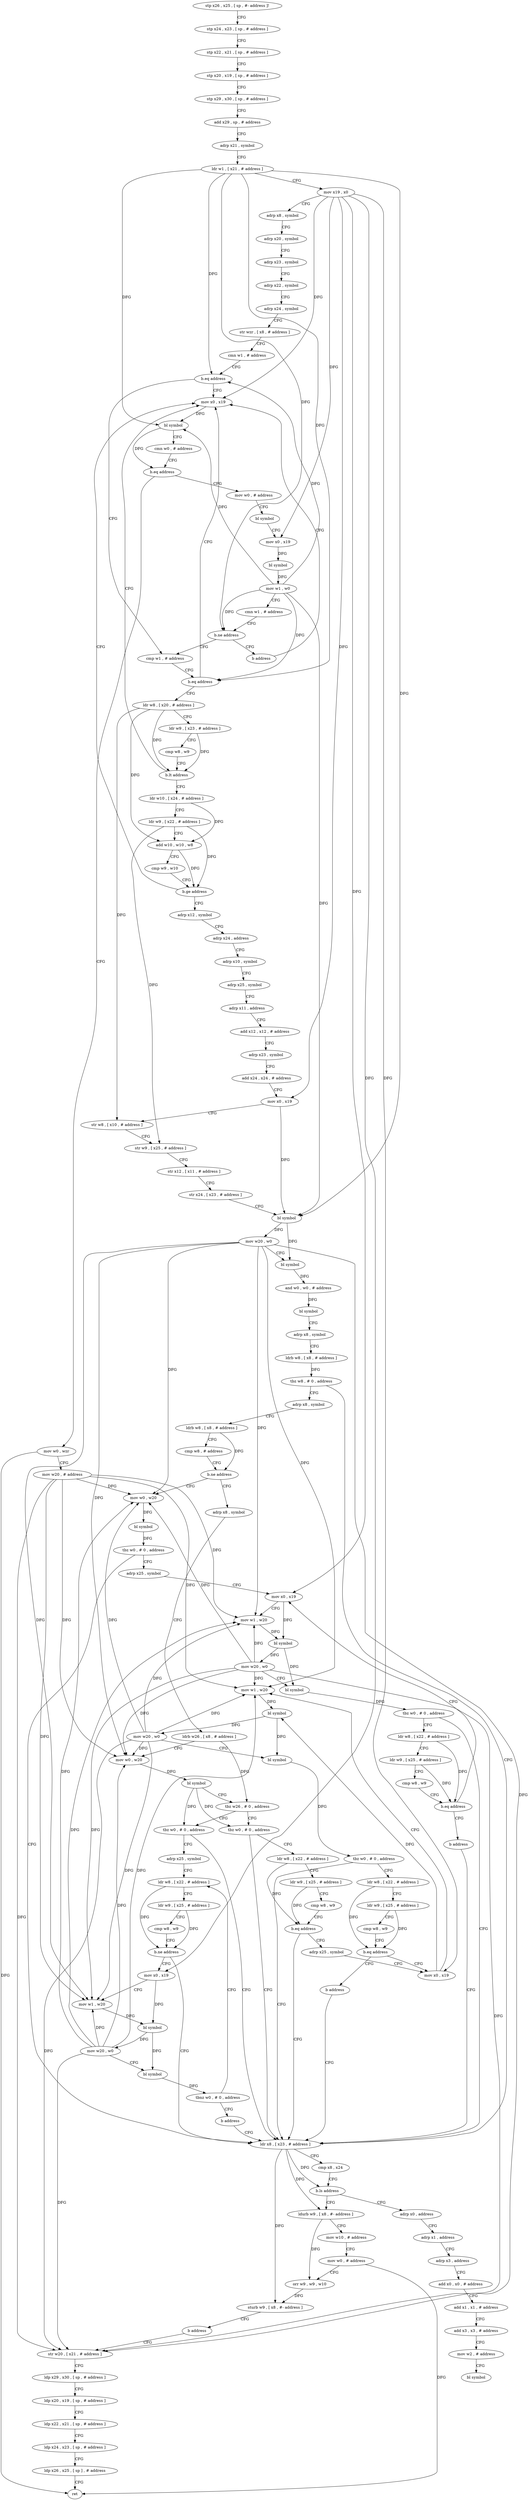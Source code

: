 digraph "func" {
"4202624" [label = "stp x26 , x25 , [ sp , #- address ]!" ]
"4202628" [label = "stp x24 , x23 , [ sp , # address ]" ]
"4202632" [label = "stp x22 , x21 , [ sp , # address ]" ]
"4202636" [label = "stp x20 , x19 , [ sp , # address ]" ]
"4202640" [label = "stp x29 , x30 , [ sp , # address ]" ]
"4202644" [label = "add x29 , sp , # address" ]
"4202648" [label = "adrp x21 , symbol" ]
"4202652" [label = "ldr w1 , [ x21 , # address ]" ]
"4202656" [label = "mov x19 , x0" ]
"4202660" [label = "adrp x8 , symbol" ]
"4202664" [label = "adrp x20 , symbol" ]
"4202668" [label = "adrp x23 , symbol" ]
"4202672" [label = "adrp x22 , symbol" ]
"4202676" [label = "adrp x24 , symbol" ]
"4202680" [label = "str wzr , [ x8 , # address ]" ]
"4202684" [label = "cmn w1 , # address" ]
"4202688" [label = "b.eq address" ]
"4202736" [label = "mov x0 , x19" ]
"4202692" [label = "cmp w1 , # address" ]
"4202740" [label = "bl symbol" ]
"4202744" [label = "cmn w0 , # address" ]
"4202748" [label = "b.eq address" ]
"4202784" [label = "mov w0 , wzr" ]
"4202752" [label = "mov w0 , # address" ]
"4202696" [label = "b.eq address" ]
"4202700" [label = "ldr w8 , [ x20 , # address ]" ]
"4202788" [label = "mov w20 , # address" ]
"4202792" [label = "str w20 , [ x21 , # address ]" ]
"4202756" [label = "bl symbol" ]
"4202760" [label = "mov x0 , x19" ]
"4202764" [label = "bl symbol" ]
"4202768" [label = "mov w1 , w0" ]
"4202772" [label = "cmn w1 , # address" ]
"4202776" [label = "b.ne address" ]
"4202780" [label = "b address" ]
"4202704" [label = "ldr w9 , [ x23 , # address ]" ]
"4202708" [label = "cmp w8 , w9" ]
"4202712" [label = "b.lt address" ]
"4202716" [label = "ldr w10 , [ x24 , # address ]" ]
"4202720" [label = "ldr w9 , [ x22 , # address ]" ]
"4202724" [label = "add w10 , w10 , w8" ]
"4202728" [label = "cmp w9 , w10" ]
"4202732" [label = "b.ge address" ]
"4202820" [label = "adrp x12 , symbol" ]
"4202824" [label = "adrp x24 , address" ]
"4202828" [label = "adrp x10 , symbol" ]
"4202832" [label = "adrp x25 , symbol" ]
"4202836" [label = "adrp x11 , address" ]
"4202840" [label = "add x12 , x12 , # address" ]
"4202844" [label = "adrp x23 , symbol" ]
"4202848" [label = "add x24 , x24 , # address" ]
"4202852" [label = "mov x0 , x19" ]
"4202856" [label = "str w8 , [ x10 , # address ]" ]
"4202860" [label = "str w9 , [ x25 , # address ]" ]
"4202864" [label = "str x12 , [ x11 , # address ]" ]
"4202868" [label = "str x24 , [ x23 , # address ]" ]
"4202872" [label = "bl symbol" ]
"4202876" [label = "mov w20 , w0" ]
"4202880" [label = "bl symbol" ]
"4202884" [label = "and w0 , w0 , # address" ]
"4202888" [label = "bl symbol" ]
"4202892" [label = "adrp x8 , symbol" ]
"4202896" [label = "ldrb w8 , [ x8 , # address ]" ]
"4202900" [label = "tbz w8 , # 0 , address" ]
"4202940" [label = "adrp x8 , symbol" ]
"4202904" [label = "ldr x8 , [ x23 , # address ]" ]
"4202944" [label = "ldrb w8 , [ x8 , # address ]" ]
"4202948" [label = "cmp w8 , # address" ]
"4202952" [label = "b.ne address" ]
"4203016" [label = "adrp x8 , symbol" ]
"4202956" [label = "mov w0 , w20" ]
"4202908" [label = "cmp x8 , x24" ]
"4202912" [label = "b.ls address" ]
"4203156" [label = "adrp x0 , address" ]
"4202916" [label = "ldurb w9 , [ x8 , #- address ]" ]
"4203020" [label = "ldrb w26 , [ x8 , # address ]" ]
"4203024" [label = "mov w0 , w20" ]
"4203028" [label = "bl symbol" ]
"4203032" [label = "tbz w26 , # 0 , address" ]
"4203104" [label = "tbz w0 , # 0 , address" ]
"4203036" [label = "tbz w0 , # 0 , address" ]
"4202960" [label = "bl symbol" ]
"4202964" [label = "tbz w0 , # 0 , address" ]
"4202968" [label = "adrp x25 , symbol" ]
"4203160" [label = "adrp x1 , address" ]
"4203164" [label = "adrp x3 , address" ]
"4203168" [label = "add x0 , x0 , # address" ]
"4203172" [label = "add x1 , x1 , # address" ]
"4203176" [label = "add x3 , x3 , # address" ]
"4203180" [label = "mov w2 , # address" ]
"4203184" [label = "bl symbol" ]
"4202920" [label = "mov w10 , # address" ]
"4202924" [label = "mov w0 , # address" ]
"4202928" [label = "orr w9 , w9 , w10" ]
"4202932" [label = "sturb w9 , [ x8 , #- address ]" ]
"4202936" [label = "b address" ]
"4203108" [label = "adrp x25 , symbol" ]
"4203040" [label = "ldr w8 , [ x22 , # address ]" ]
"4202972" [label = "mov x0 , x19" ]
"4202796" [label = "ldp x29 , x30 , [ sp , # address ]" ]
"4202800" [label = "ldp x20 , x19 , [ sp , # address ]" ]
"4202804" [label = "ldp x22 , x21 , [ sp , # address ]" ]
"4202808" [label = "ldp x24 , x23 , [ sp , # address ]" ]
"4202812" [label = "ldp x26 , x25 , [ sp ] , # address" ]
"4202816" [label = "ret" ]
"4203112" [label = "ldr w8 , [ x22 , # address ]" ]
"4203044" [label = "ldr w9 , [ x25 , # address ]" ]
"4203048" [label = "cmp w8 , w9" ]
"4203052" [label = "b.eq address" ]
"4203056" [label = "adrp x25 , symbol" ]
"4202996" [label = "ldr w8 , [ x22 , # address ]" ]
"4203000" [label = "ldr w9 , [ x25 , # address ]" ]
"4203004" [label = "cmp w8 , w9" ]
"4203008" [label = "b.eq address" ]
"4203012" [label = "b address" ]
"4203128" [label = "mov x0 , x19" ]
"4203132" [label = "mov w1 , w20" ]
"4203136" [label = "bl symbol" ]
"4203140" [label = "mov w20 , w0" ]
"4203144" [label = "bl symbol" ]
"4203148" [label = "tbnz w0 , # 0 , address" ]
"4203152" [label = "b address" ]
"4203060" [label = "mov x0 , x19" ]
"4202976" [label = "mov w1 , w20" ]
"4202980" [label = "bl symbol" ]
"4202984" [label = "mov w20 , w0" ]
"4202988" [label = "bl symbol" ]
"4202992" [label = "tbz w0 , # 0 , address" ]
"4203116" [label = "ldr w9 , [ x25 , # address ]" ]
"4203120" [label = "cmp w8 , w9" ]
"4203124" [label = "b.ne address" ]
"4203084" [label = "ldr w8 , [ x22 , # address ]" ]
"4203088" [label = "ldr w9 , [ x25 , # address ]" ]
"4203092" [label = "cmp w8 , w9" ]
"4203096" [label = "b.eq address" ]
"4203100" [label = "b address" ]
"4203064" [label = "mov w1 , w20" ]
"4203068" [label = "bl symbol" ]
"4203072" [label = "mov w20 , w0" ]
"4203076" [label = "bl symbol" ]
"4203080" [label = "tbz w0 , # 0 , address" ]
"4202624" -> "4202628" [ label = "CFG" ]
"4202628" -> "4202632" [ label = "CFG" ]
"4202632" -> "4202636" [ label = "CFG" ]
"4202636" -> "4202640" [ label = "CFG" ]
"4202640" -> "4202644" [ label = "CFG" ]
"4202644" -> "4202648" [ label = "CFG" ]
"4202648" -> "4202652" [ label = "CFG" ]
"4202652" -> "4202656" [ label = "CFG" ]
"4202652" -> "4202688" [ label = "DFG" ]
"4202652" -> "4202740" [ label = "DFG" ]
"4202652" -> "4202696" [ label = "DFG" ]
"4202652" -> "4202776" [ label = "DFG" ]
"4202652" -> "4202872" [ label = "DFG" ]
"4202656" -> "4202660" [ label = "CFG" ]
"4202656" -> "4202736" [ label = "DFG" ]
"4202656" -> "4202760" [ label = "DFG" ]
"4202656" -> "4202852" [ label = "DFG" ]
"4202656" -> "4202972" [ label = "DFG" ]
"4202656" -> "4203128" [ label = "DFG" ]
"4202656" -> "4203060" [ label = "DFG" ]
"4202660" -> "4202664" [ label = "CFG" ]
"4202664" -> "4202668" [ label = "CFG" ]
"4202668" -> "4202672" [ label = "CFG" ]
"4202672" -> "4202676" [ label = "CFG" ]
"4202676" -> "4202680" [ label = "CFG" ]
"4202680" -> "4202684" [ label = "CFG" ]
"4202684" -> "4202688" [ label = "CFG" ]
"4202688" -> "4202736" [ label = "CFG" ]
"4202688" -> "4202692" [ label = "CFG" ]
"4202736" -> "4202740" [ label = "DFG" ]
"4202692" -> "4202696" [ label = "CFG" ]
"4202740" -> "4202744" [ label = "CFG" ]
"4202740" -> "4202748" [ label = "DFG" ]
"4202744" -> "4202748" [ label = "CFG" ]
"4202748" -> "4202784" [ label = "CFG" ]
"4202748" -> "4202752" [ label = "CFG" ]
"4202784" -> "4202788" [ label = "CFG" ]
"4202784" -> "4202816" [ label = "DFG" ]
"4202752" -> "4202756" [ label = "CFG" ]
"4202696" -> "4202736" [ label = "CFG" ]
"4202696" -> "4202700" [ label = "CFG" ]
"4202700" -> "4202704" [ label = "CFG" ]
"4202700" -> "4202712" [ label = "DFG" ]
"4202700" -> "4202724" [ label = "DFG" ]
"4202700" -> "4202856" [ label = "DFG" ]
"4202788" -> "4202792" [ label = "DFG" ]
"4202788" -> "4203024" [ label = "DFG" ]
"4202788" -> "4202956" [ label = "DFG" ]
"4202788" -> "4202976" [ label = "DFG" ]
"4202788" -> "4203132" [ label = "DFG" ]
"4202788" -> "4203064" [ label = "DFG" ]
"4202792" -> "4202796" [ label = "CFG" ]
"4202756" -> "4202760" [ label = "CFG" ]
"4202760" -> "4202764" [ label = "DFG" ]
"4202764" -> "4202768" [ label = "DFG" ]
"4202768" -> "4202772" [ label = "CFG" ]
"4202768" -> "4202688" [ label = "DFG" ]
"4202768" -> "4202740" [ label = "DFG" ]
"4202768" -> "4202696" [ label = "DFG" ]
"4202768" -> "4202776" [ label = "DFG" ]
"4202768" -> "4202872" [ label = "DFG" ]
"4202772" -> "4202776" [ label = "CFG" ]
"4202776" -> "4202692" [ label = "CFG" ]
"4202776" -> "4202780" [ label = "CFG" ]
"4202780" -> "4202736" [ label = "CFG" ]
"4202704" -> "4202708" [ label = "CFG" ]
"4202704" -> "4202712" [ label = "DFG" ]
"4202708" -> "4202712" [ label = "CFG" ]
"4202712" -> "4202736" [ label = "CFG" ]
"4202712" -> "4202716" [ label = "CFG" ]
"4202716" -> "4202720" [ label = "CFG" ]
"4202716" -> "4202724" [ label = "DFG" ]
"4202720" -> "4202724" [ label = "CFG" ]
"4202720" -> "4202732" [ label = "DFG" ]
"4202720" -> "4202860" [ label = "DFG" ]
"4202724" -> "4202728" [ label = "CFG" ]
"4202724" -> "4202732" [ label = "DFG" ]
"4202728" -> "4202732" [ label = "CFG" ]
"4202732" -> "4202820" [ label = "CFG" ]
"4202732" -> "4202736" [ label = "CFG" ]
"4202820" -> "4202824" [ label = "CFG" ]
"4202824" -> "4202828" [ label = "CFG" ]
"4202828" -> "4202832" [ label = "CFG" ]
"4202832" -> "4202836" [ label = "CFG" ]
"4202836" -> "4202840" [ label = "CFG" ]
"4202840" -> "4202844" [ label = "CFG" ]
"4202844" -> "4202848" [ label = "CFG" ]
"4202848" -> "4202852" [ label = "CFG" ]
"4202852" -> "4202856" [ label = "CFG" ]
"4202852" -> "4202872" [ label = "DFG" ]
"4202856" -> "4202860" [ label = "CFG" ]
"4202860" -> "4202864" [ label = "CFG" ]
"4202864" -> "4202868" [ label = "CFG" ]
"4202868" -> "4202872" [ label = "CFG" ]
"4202872" -> "4202876" [ label = "DFG" ]
"4202872" -> "4202880" [ label = "DFG" ]
"4202876" -> "4202880" [ label = "CFG" ]
"4202876" -> "4202792" [ label = "DFG" ]
"4202876" -> "4203024" [ label = "DFG" ]
"4202876" -> "4202956" [ label = "DFG" ]
"4202876" -> "4202976" [ label = "DFG" ]
"4202876" -> "4203132" [ label = "DFG" ]
"4202876" -> "4203064" [ label = "DFG" ]
"4202880" -> "4202884" [ label = "DFG" ]
"4202884" -> "4202888" [ label = "DFG" ]
"4202888" -> "4202892" [ label = "CFG" ]
"4202892" -> "4202896" [ label = "CFG" ]
"4202896" -> "4202900" [ label = "DFG" ]
"4202900" -> "4202940" [ label = "CFG" ]
"4202900" -> "4202904" [ label = "CFG" ]
"4202940" -> "4202944" [ label = "CFG" ]
"4202904" -> "4202908" [ label = "CFG" ]
"4202904" -> "4202912" [ label = "DFG" ]
"4202904" -> "4202916" [ label = "DFG" ]
"4202904" -> "4202932" [ label = "DFG" ]
"4202944" -> "4202948" [ label = "CFG" ]
"4202944" -> "4202952" [ label = "DFG" ]
"4202948" -> "4202952" [ label = "CFG" ]
"4202952" -> "4203016" [ label = "CFG" ]
"4202952" -> "4202956" [ label = "CFG" ]
"4203016" -> "4203020" [ label = "CFG" ]
"4202956" -> "4202960" [ label = "DFG" ]
"4202908" -> "4202912" [ label = "CFG" ]
"4202912" -> "4203156" [ label = "CFG" ]
"4202912" -> "4202916" [ label = "CFG" ]
"4203156" -> "4203160" [ label = "CFG" ]
"4202916" -> "4202920" [ label = "CFG" ]
"4202916" -> "4202928" [ label = "DFG" ]
"4203020" -> "4203024" [ label = "CFG" ]
"4203020" -> "4203032" [ label = "DFG" ]
"4203024" -> "4203028" [ label = "DFG" ]
"4203028" -> "4203032" [ label = "CFG" ]
"4203028" -> "4203104" [ label = "DFG" ]
"4203028" -> "4203036" [ label = "DFG" ]
"4203032" -> "4203104" [ label = "CFG" ]
"4203032" -> "4203036" [ label = "CFG" ]
"4203104" -> "4202904" [ label = "CFG" ]
"4203104" -> "4203108" [ label = "CFG" ]
"4203036" -> "4202904" [ label = "CFG" ]
"4203036" -> "4203040" [ label = "CFG" ]
"4202960" -> "4202964" [ label = "DFG" ]
"4202964" -> "4202904" [ label = "CFG" ]
"4202964" -> "4202968" [ label = "CFG" ]
"4202968" -> "4202972" [ label = "CFG" ]
"4203160" -> "4203164" [ label = "CFG" ]
"4203164" -> "4203168" [ label = "CFG" ]
"4203168" -> "4203172" [ label = "CFG" ]
"4203172" -> "4203176" [ label = "CFG" ]
"4203176" -> "4203180" [ label = "CFG" ]
"4203180" -> "4203184" [ label = "CFG" ]
"4202920" -> "4202924" [ label = "CFG" ]
"4202924" -> "4202928" [ label = "CFG" ]
"4202924" -> "4202816" [ label = "DFG" ]
"4202928" -> "4202932" [ label = "DFG" ]
"4202932" -> "4202936" [ label = "CFG" ]
"4202936" -> "4202792" [ label = "CFG" ]
"4203108" -> "4203112" [ label = "CFG" ]
"4203040" -> "4203044" [ label = "CFG" ]
"4203040" -> "4203052" [ label = "DFG" ]
"4202972" -> "4202976" [ label = "CFG" ]
"4202972" -> "4202980" [ label = "DFG" ]
"4202796" -> "4202800" [ label = "CFG" ]
"4202800" -> "4202804" [ label = "CFG" ]
"4202804" -> "4202808" [ label = "CFG" ]
"4202808" -> "4202812" [ label = "CFG" ]
"4202812" -> "4202816" [ label = "CFG" ]
"4203112" -> "4203116" [ label = "CFG" ]
"4203112" -> "4203124" [ label = "DFG" ]
"4203044" -> "4203048" [ label = "CFG" ]
"4203044" -> "4203052" [ label = "DFG" ]
"4203048" -> "4203052" [ label = "CFG" ]
"4203052" -> "4202904" [ label = "CFG" ]
"4203052" -> "4203056" [ label = "CFG" ]
"4203056" -> "4203060" [ label = "CFG" ]
"4202996" -> "4203000" [ label = "CFG" ]
"4202996" -> "4203008" [ label = "DFG" ]
"4203000" -> "4203004" [ label = "CFG" ]
"4203000" -> "4203008" [ label = "DFG" ]
"4203004" -> "4203008" [ label = "CFG" ]
"4203008" -> "4202972" [ label = "CFG" ]
"4203008" -> "4203012" [ label = "CFG" ]
"4203012" -> "4202904" [ label = "CFG" ]
"4203128" -> "4203132" [ label = "CFG" ]
"4203128" -> "4203136" [ label = "DFG" ]
"4203132" -> "4203136" [ label = "DFG" ]
"4203136" -> "4203140" [ label = "DFG" ]
"4203136" -> "4203144" [ label = "DFG" ]
"4203140" -> "4203144" [ label = "CFG" ]
"4203140" -> "4202792" [ label = "DFG" ]
"4203140" -> "4203024" [ label = "DFG" ]
"4203140" -> "4202956" [ label = "DFG" ]
"4203140" -> "4202976" [ label = "DFG" ]
"4203140" -> "4203132" [ label = "DFG" ]
"4203140" -> "4203064" [ label = "DFG" ]
"4203144" -> "4203148" [ label = "DFG" ]
"4203148" -> "4203112" [ label = "CFG" ]
"4203148" -> "4203152" [ label = "CFG" ]
"4203152" -> "4202904" [ label = "CFG" ]
"4203060" -> "4203064" [ label = "CFG" ]
"4203060" -> "4203068" [ label = "DFG" ]
"4202976" -> "4202980" [ label = "DFG" ]
"4202980" -> "4202984" [ label = "DFG" ]
"4202980" -> "4202988" [ label = "DFG" ]
"4202984" -> "4202988" [ label = "CFG" ]
"4202984" -> "4202792" [ label = "DFG" ]
"4202984" -> "4203024" [ label = "DFG" ]
"4202984" -> "4202956" [ label = "DFG" ]
"4202984" -> "4202976" [ label = "DFG" ]
"4202984" -> "4203132" [ label = "DFG" ]
"4202984" -> "4203064" [ label = "DFG" ]
"4202988" -> "4202992" [ label = "DFG" ]
"4202992" -> "4202904" [ label = "CFG" ]
"4202992" -> "4202996" [ label = "CFG" ]
"4203116" -> "4203120" [ label = "CFG" ]
"4203116" -> "4203124" [ label = "DFG" ]
"4203120" -> "4203124" [ label = "CFG" ]
"4203124" -> "4202904" [ label = "CFG" ]
"4203124" -> "4203128" [ label = "CFG" ]
"4203084" -> "4203088" [ label = "CFG" ]
"4203084" -> "4203096" [ label = "DFG" ]
"4203088" -> "4203092" [ label = "CFG" ]
"4203088" -> "4203096" [ label = "DFG" ]
"4203092" -> "4203096" [ label = "CFG" ]
"4203096" -> "4203060" [ label = "CFG" ]
"4203096" -> "4203100" [ label = "CFG" ]
"4203100" -> "4202904" [ label = "CFG" ]
"4203064" -> "4203068" [ label = "DFG" ]
"4203068" -> "4203072" [ label = "DFG" ]
"4203068" -> "4203076" [ label = "DFG" ]
"4203072" -> "4203076" [ label = "CFG" ]
"4203072" -> "4202792" [ label = "DFG" ]
"4203072" -> "4203024" [ label = "DFG" ]
"4203072" -> "4202956" [ label = "DFG" ]
"4203072" -> "4202976" [ label = "DFG" ]
"4203072" -> "4203132" [ label = "DFG" ]
"4203072" -> "4203064" [ label = "DFG" ]
"4203076" -> "4203080" [ label = "DFG" ]
"4203080" -> "4202904" [ label = "CFG" ]
"4203080" -> "4203084" [ label = "CFG" ]
}
